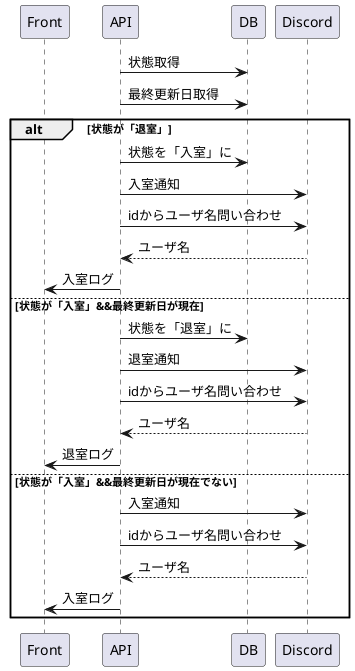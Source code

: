 @startuml
participant Front as scr
participant API as api
participant DB as db
participant Discord as dis

api->db:状態取得
api->db:最終更新日取得

alt 状態が「退室」
    api->db:状態を「入室」に
    api->dis:入室通知
    api->dis:idからユーザ名問い合わせ
    dis-->api:ユーザ名
    api->scr:入室ログ
else 状態が「入室」&&最終更新日が現在
    api->db:状態を「退室」に
    api->dis:退室通知
    api->dis:idからユーザ名問い合わせ
    dis-->api:ユーザ名
    api->scr:退室ログ
else 状態が「入室」&&最終更新日が現在でない
    api->dis:入室通知
    api->dis:idからユーザ名問い合わせ
    dis-->api:ユーザ名
    api->scr:入室ログ
end

@enduml